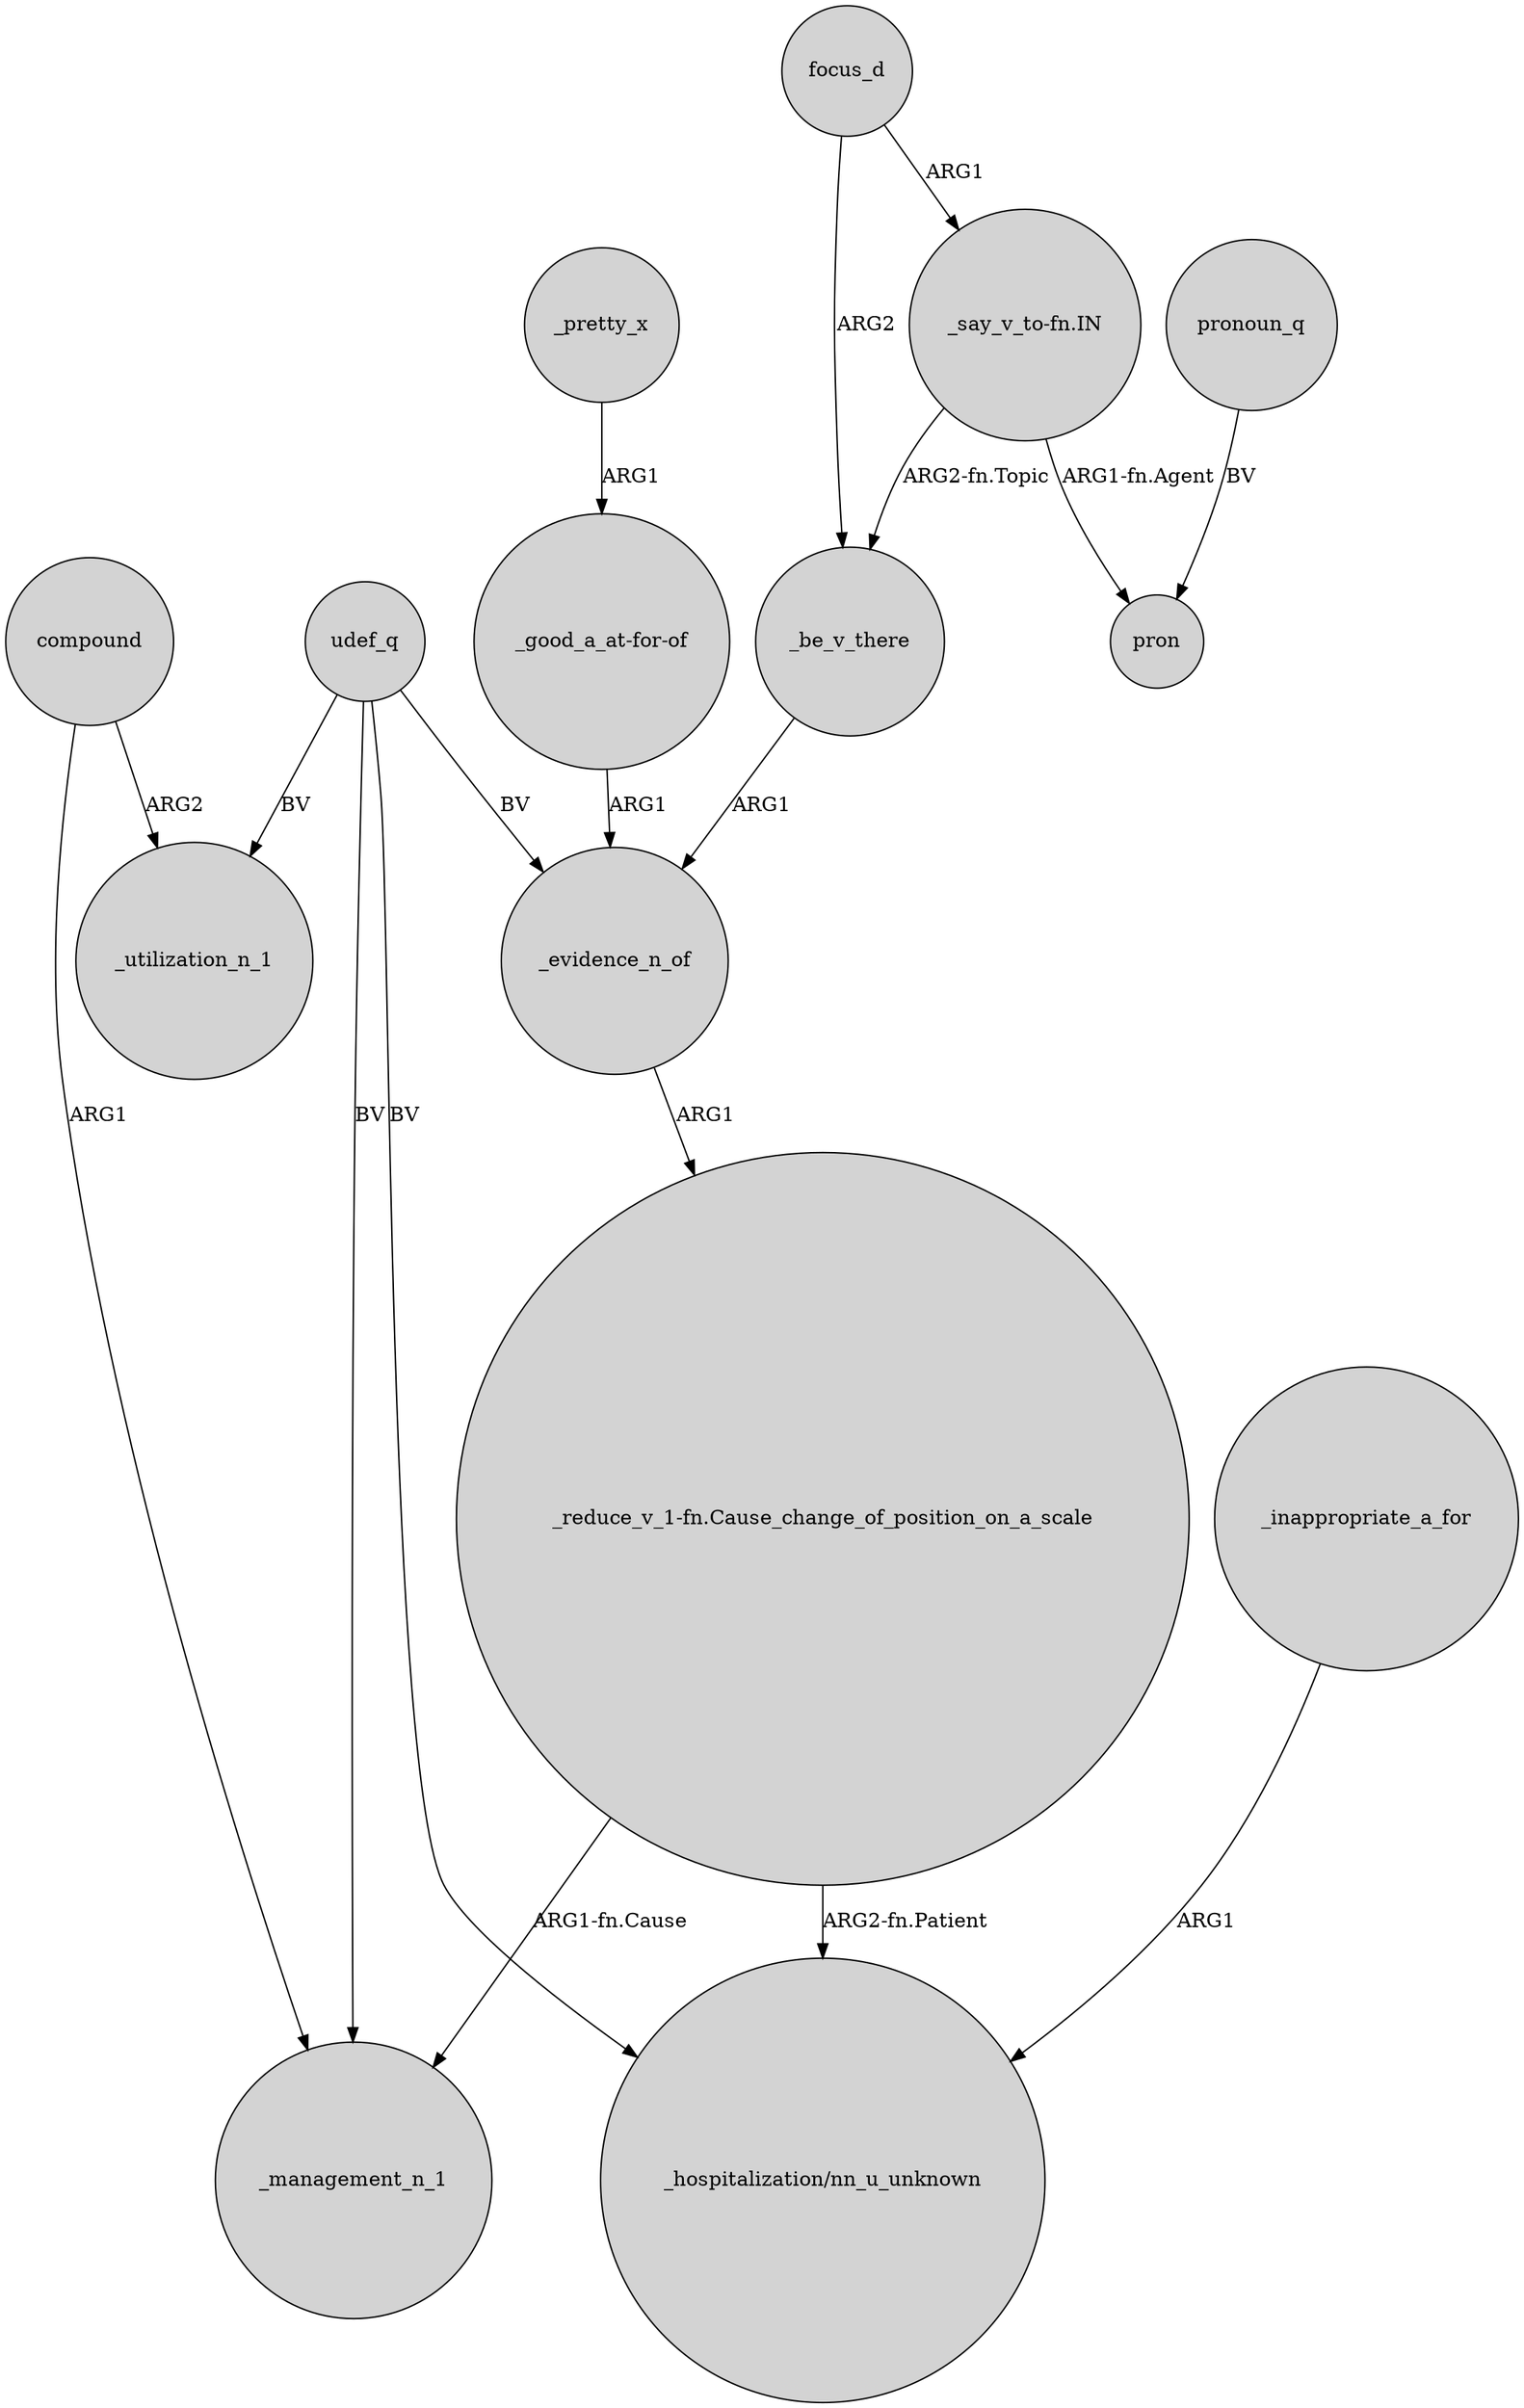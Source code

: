 digraph {
	node [shape=circle style=filled]
	udef_q -> _evidence_n_of [label=BV]
	"_reduce_v_1-fn.Cause_change_of_position_on_a_scale" -> _management_n_1 [label="ARG1-fn.Cause"]
	"_good_a_at-for-of" -> _evidence_n_of [label=ARG1]
	_pretty_x -> "_good_a_at-for-of" [label=ARG1]
	"_reduce_v_1-fn.Cause_change_of_position_on_a_scale" -> "_hospitalization/nn_u_unknown" [label="ARG2-fn.Patient"]
	_be_v_there -> _evidence_n_of [label=ARG1]
	_evidence_n_of -> "_reduce_v_1-fn.Cause_change_of_position_on_a_scale" [label=ARG1]
	udef_q -> _management_n_1 [label=BV]
	compound -> _utilization_n_1 [label=ARG2]
	"_say_v_to-fn.IN" -> _be_v_there [label="ARG2-fn.Topic"]
	_inappropriate_a_for -> "_hospitalization/nn_u_unknown" [label=ARG1]
	compound -> _management_n_1 [label=ARG1]
	udef_q -> _utilization_n_1 [label=BV]
	udef_q -> "_hospitalization/nn_u_unknown" [label=BV]
	focus_d -> _be_v_there [label=ARG2]
	focus_d -> "_say_v_to-fn.IN" [label=ARG1]
	"_say_v_to-fn.IN" -> pron [label="ARG1-fn.Agent"]
	pronoun_q -> pron [label=BV]
}
